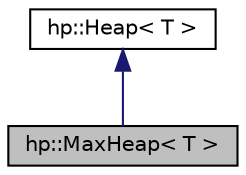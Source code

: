 digraph "hp::MaxHeap&lt; T &gt;"
{
  edge [fontname="Helvetica",fontsize="10",labelfontname="Helvetica",labelfontsize="10"];
  node [fontname="Helvetica",fontsize="10",shape=record];
  Node2 [label="hp::MaxHeap\< T \>",height=0.2,width=0.4,color="black", fillcolor="grey75", style="filled", fontcolor="black"];
  Node3 -> Node2 [dir="back",color="midnightblue",fontsize="10",style="solid",fontname="Helvetica"];
  Node3 [label="hp::Heap\< T \>",height=0.2,width=0.4,color="black", fillcolor="white", style="filled",URL="$classhp_1_1Heap.html"];
}
